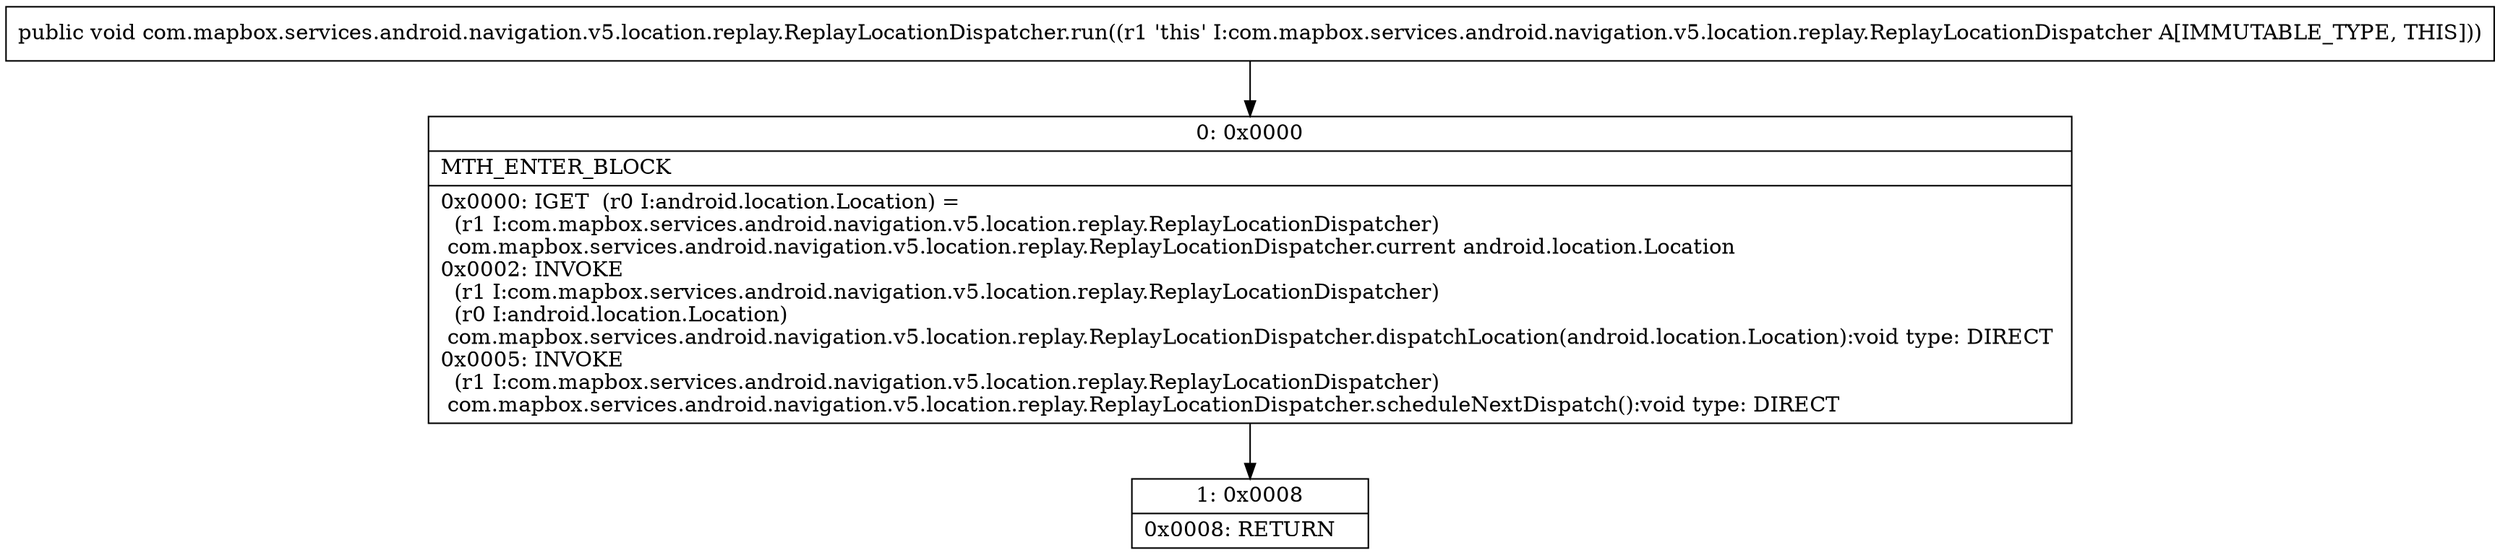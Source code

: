 digraph "CFG forcom.mapbox.services.android.navigation.v5.location.replay.ReplayLocationDispatcher.run()V" {
Node_0 [shape=record,label="{0\:\ 0x0000|MTH_ENTER_BLOCK\l|0x0000: IGET  (r0 I:android.location.Location) = \l  (r1 I:com.mapbox.services.android.navigation.v5.location.replay.ReplayLocationDispatcher)\l com.mapbox.services.android.navigation.v5.location.replay.ReplayLocationDispatcher.current android.location.Location \l0x0002: INVOKE  \l  (r1 I:com.mapbox.services.android.navigation.v5.location.replay.ReplayLocationDispatcher)\l  (r0 I:android.location.Location)\l com.mapbox.services.android.navigation.v5.location.replay.ReplayLocationDispatcher.dispatchLocation(android.location.Location):void type: DIRECT \l0x0005: INVOKE  \l  (r1 I:com.mapbox.services.android.navigation.v5.location.replay.ReplayLocationDispatcher)\l com.mapbox.services.android.navigation.v5.location.replay.ReplayLocationDispatcher.scheduleNextDispatch():void type: DIRECT \l}"];
Node_1 [shape=record,label="{1\:\ 0x0008|0x0008: RETURN   \l}"];
MethodNode[shape=record,label="{public void com.mapbox.services.android.navigation.v5.location.replay.ReplayLocationDispatcher.run((r1 'this' I:com.mapbox.services.android.navigation.v5.location.replay.ReplayLocationDispatcher A[IMMUTABLE_TYPE, THIS])) }"];
MethodNode -> Node_0;
Node_0 -> Node_1;
}

